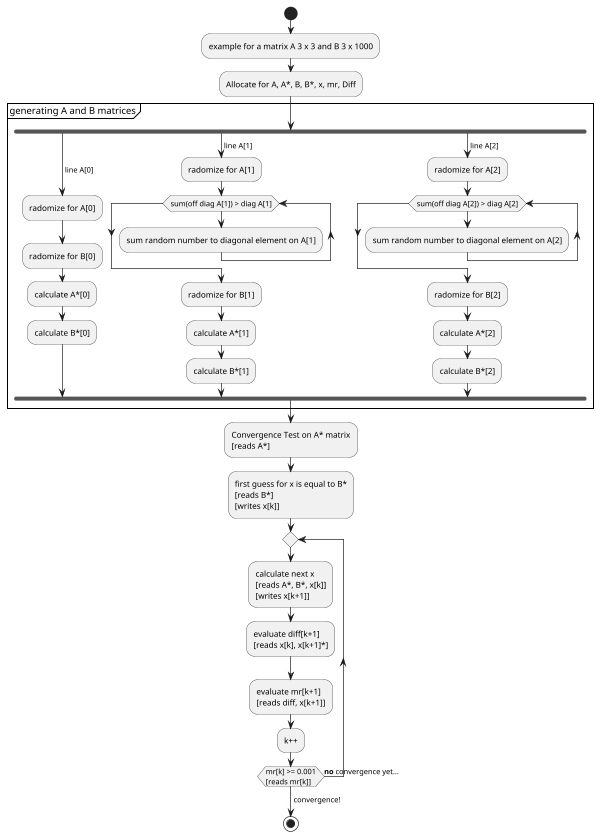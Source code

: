 @startuml
scale 600 width

start

:example for a matrix A 3 x 3 and B 3 x 1000;


    :Allocate for A, A*, B, B*, x, mr, Diff;

partition "generating A and B matrices" {
    fork
        ->line A[0];
        :radomize for A[0];
        :radomize for B[0];
        :calculate A*[0];
        :calculate B*[0];
    fork again
        ->line A[1];
        :radomize for A[1];
        while (sum(off diag A[1]) > diag A[1])
            :sum random number to diagonal element on A[1];
        end while
        :radomize for B[1];
        :calculate A*[1];
        :calculate B*[1];
    fork again
        ->line A[2];
        :radomize for A[2];
        while (sum(off diag A[2]) > diag A[2])
            :sum random number to diagonal element on A[2];
        end while
        :radomize for B[2];
        :calculate A*[2];
        :calculate B*[2];
    end fork
}
:Convergence Test on A* matrix\n[reads A*];
:first guess for x is equal to B*\n[reads B*]\n[writes x[k]];
repeat
    :calculate next x\n[reads A*, B*, x[k]]\n[writes x[k+1]];
    :evaluate diff[k+1]\n[reads x[k], x[k+1]*];
    :evaluate mr[k+1]\n[reads diff, x[k+1]];
    :k++;
repeat while (mr[k] >= 0.001\n[reads mr[k]]) is (**no** convergence yet...)
->convergence!;
stop
@enduml


@startuml
salt
{
  Just plain text
  [This is my button]
  ()  Unchecked radio
  (X) Checked radio
  []  Unchecked box
  [X] Checked box
  "Enter text here   "
  ^This is a droplist^
}
@enduml